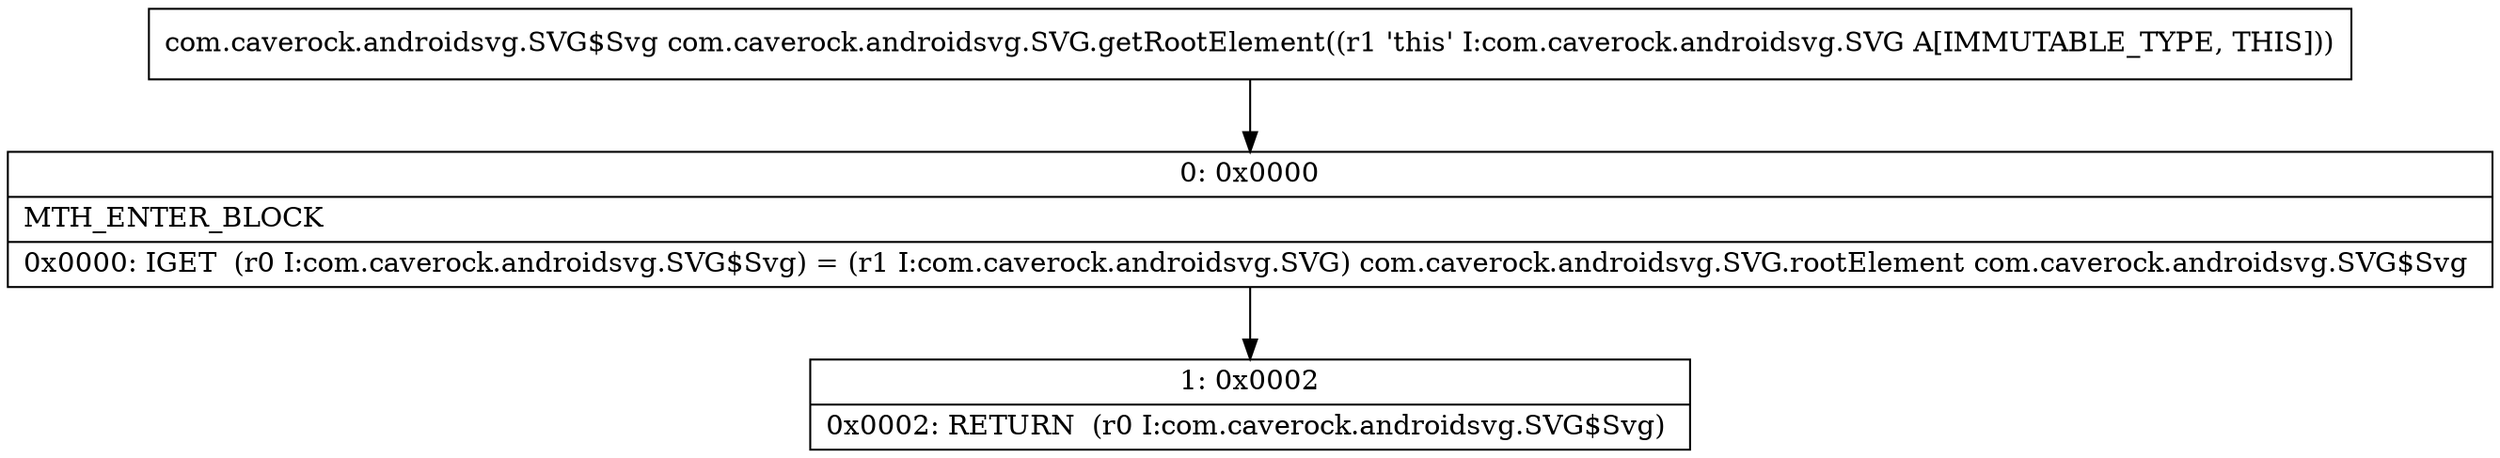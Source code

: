 digraph "CFG forcom.caverock.androidsvg.SVG.getRootElement()Lcom\/caverock\/androidsvg\/SVG$Svg;" {
Node_0 [shape=record,label="{0\:\ 0x0000|MTH_ENTER_BLOCK\l|0x0000: IGET  (r0 I:com.caverock.androidsvg.SVG$Svg) = (r1 I:com.caverock.androidsvg.SVG) com.caverock.androidsvg.SVG.rootElement com.caverock.androidsvg.SVG$Svg \l}"];
Node_1 [shape=record,label="{1\:\ 0x0002|0x0002: RETURN  (r0 I:com.caverock.androidsvg.SVG$Svg) \l}"];
MethodNode[shape=record,label="{com.caverock.androidsvg.SVG$Svg com.caverock.androidsvg.SVG.getRootElement((r1 'this' I:com.caverock.androidsvg.SVG A[IMMUTABLE_TYPE, THIS])) }"];
MethodNode -> Node_0;
Node_0 -> Node_1;
}

